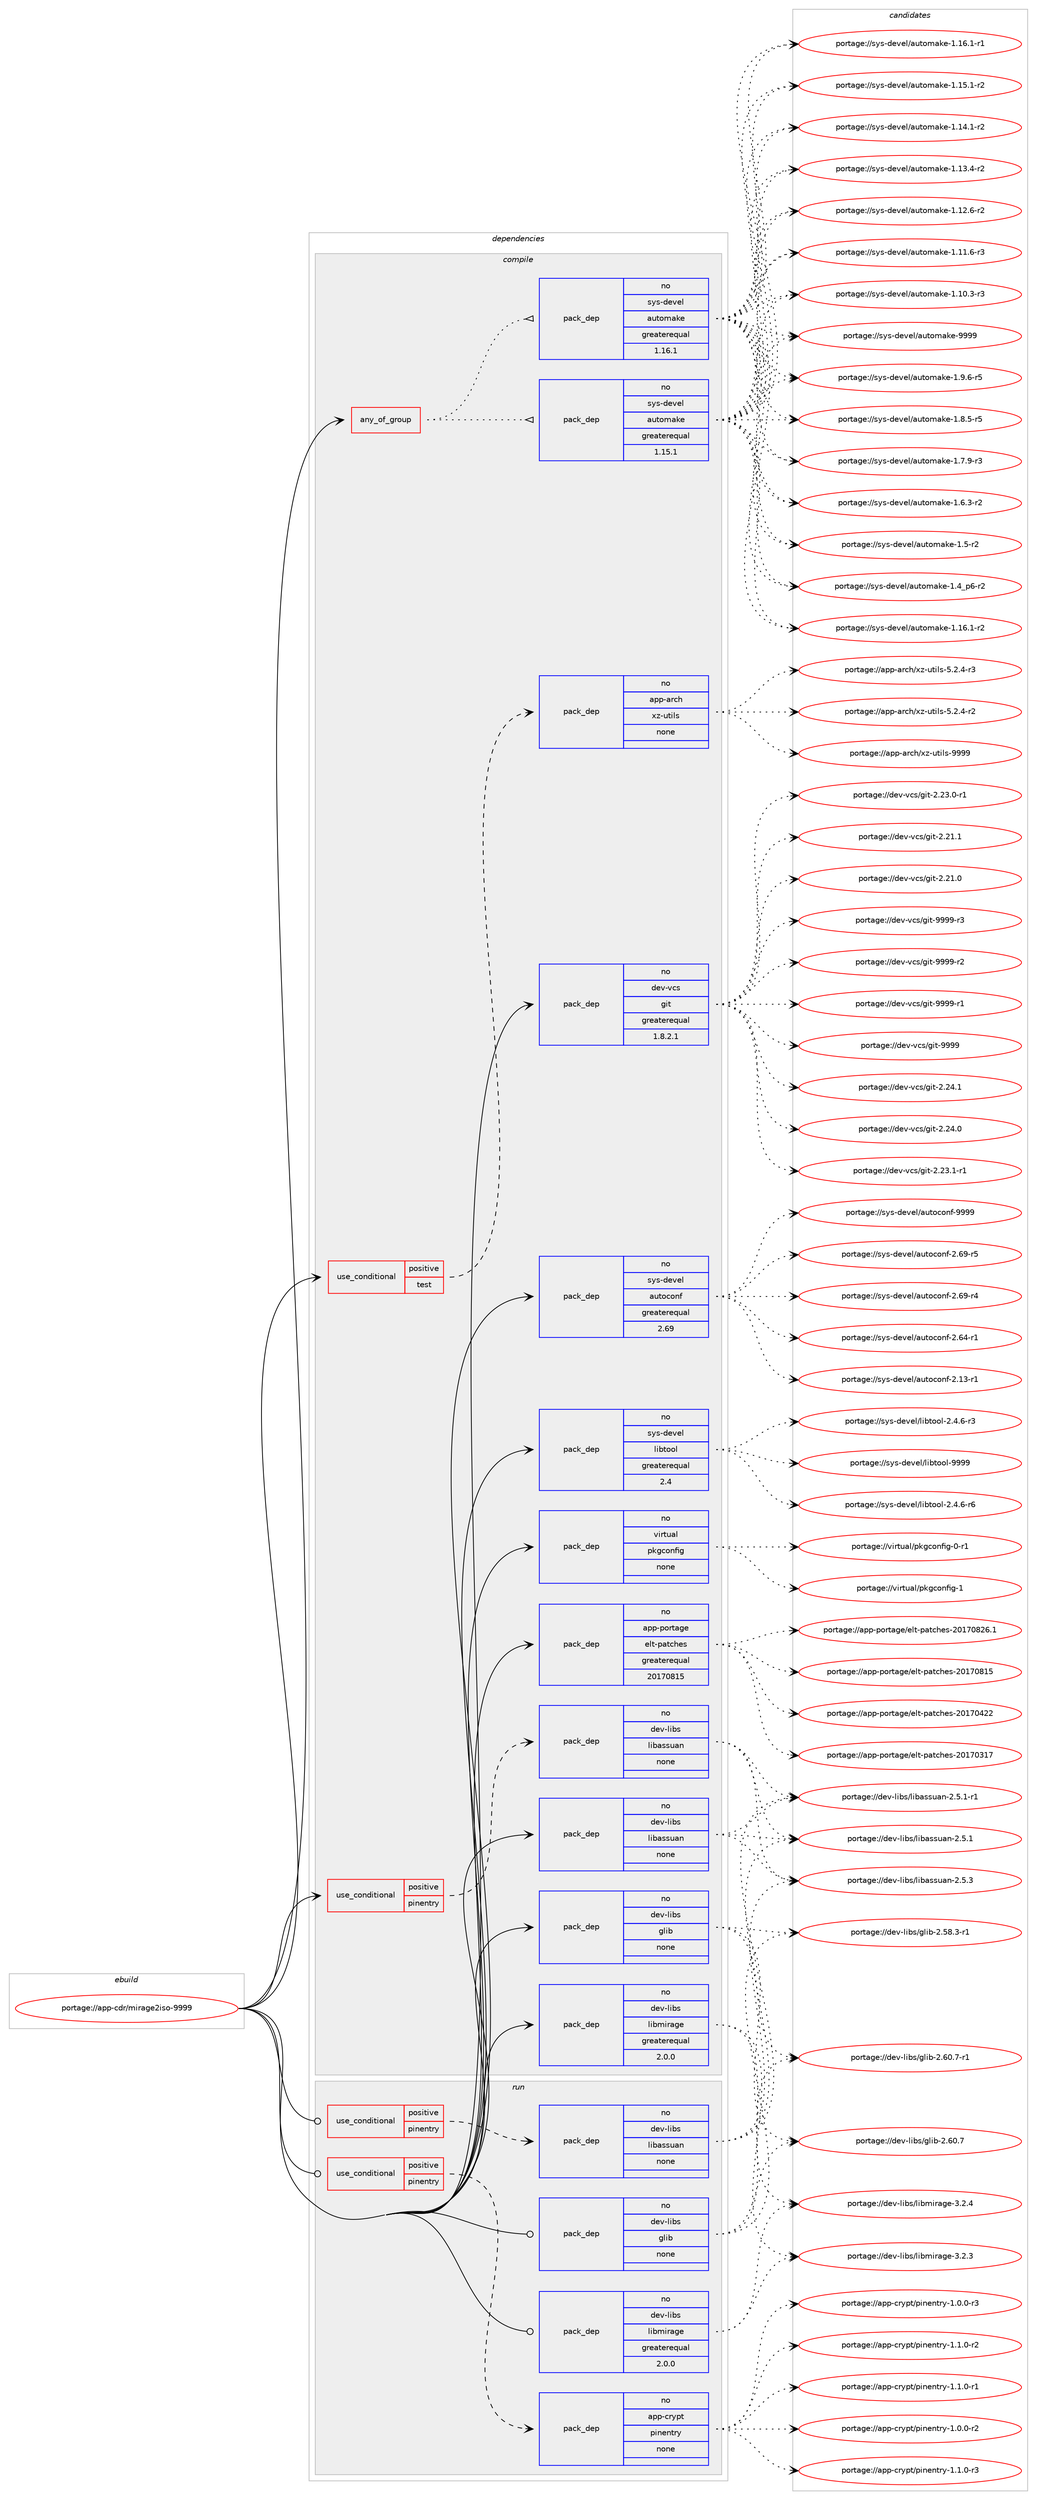 digraph prolog {

# *************
# Graph options
# *************

newrank=true;
concentrate=true;
compound=true;
graph [rankdir=LR,fontname=Helvetica,fontsize=10,ranksep=1.5];#, ranksep=2.5, nodesep=0.2];
edge  [arrowhead=vee];
node  [fontname=Helvetica,fontsize=10];

# **********
# The ebuild
# **********

subgraph cluster_leftcol {
color=gray;
rank=same;
label=<<i>ebuild</i>>;
id [label="portage://app-cdr/mirage2iso-9999", color=red, width=4, href="../app-cdr/mirage2iso-9999.svg"];
}

# ****************
# The dependencies
# ****************

subgraph cluster_midcol {
color=gray;
label=<<i>dependencies</i>>;
subgraph cluster_compile {
fillcolor="#eeeeee";
style=filled;
label=<<i>compile</i>>;
subgraph any8283 {
dependency644246 [label=<<TABLE BORDER="0" CELLBORDER="1" CELLSPACING="0" CELLPADDING="4"><TR><TD CELLPADDING="10">any_of_group</TD></TR></TABLE>>, shape=none, color=red];subgraph pack483906 {
dependency644247 [label=<<TABLE BORDER="0" CELLBORDER="1" CELLSPACING="0" CELLPADDING="4" WIDTH="220"><TR><TD ROWSPAN="6" CELLPADDING="30">pack_dep</TD></TR><TR><TD WIDTH="110">no</TD></TR><TR><TD>sys-devel</TD></TR><TR><TD>automake</TD></TR><TR><TD>greaterequal</TD></TR><TR><TD>1.16.1</TD></TR></TABLE>>, shape=none, color=blue];
}
dependency644246:e -> dependency644247:w [weight=20,style="dotted",arrowhead="oinv"];
subgraph pack483907 {
dependency644248 [label=<<TABLE BORDER="0" CELLBORDER="1" CELLSPACING="0" CELLPADDING="4" WIDTH="220"><TR><TD ROWSPAN="6" CELLPADDING="30">pack_dep</TD></TR><TR><TD WIDTH="110">no</TD></TR><TR><TD>sys-devel</TD></TR><TR><TD>automake</TD></TR><TR><TD>greaterequal</TD></TR><TR><TD>1.15.1</TD></TR></TABLE>>, shape=none, color=blue];
}
dependency644246:e -> dependency644248:w [weight=20,style="dotted",arrowhead="oinv"];
}
id:e -> dependency644246:w [weight=20,style="solid",arrowhead="vee"];
subgraph cond151764 {
dependency644249 [label=<<TABLE BORDER="0" CELLBORDER="1" CELLSPACING="0" CELLPADDING="4"><TR><TD ROWSPAN="3" CELLPADDING="10">use_conditional</TD></TR><TR><TD>positive</TD></TR><TR><TD>pinentry</TD></TR></TABLE>>, shape=none, color=red];
subgraph pack483908 {
dependency644250 [label=<<TABLE BORDER="0" CELLBORDER="1" CELLSPACING="0" CELLPADDING="4" WIDTH="220"><TR><TD ROWSPAN="6" CELLPADDING="30">pack_dep</TD></TR><TR><TD WIDTH="110">no</TD></TR><TR><TD>dev-libs</TD></TR><TR><TD>libassuan</TD></TR><TR><TD>none</TD></TR><TR><TD></TD></TR></TABLE>>, shape=none, color=blue];
}
dependency644249:e -> dependency644250:w [weight=20,style="dashed",arrowhead="vee"];
}
id:e -> dependency644249:w [weight=20,style="solid",arrowhead="vee"];
subgraph cond151765 {
dependency644251 [label=<<TABLE BORDER="0" CELLBORDER="1" CELLSPACING="0" CELLPADDING="4"><TR><TD ROWSPAN="3" CELLPADDING="10">use_conditional</TD></TR><TR><TD>positive</TD></TR><TR><TD>test</TD></TR></TABLE>>, shape=none, color=red];
subgraph pack483909 {
dependency644252 [label=<<TABLE BORDER="0" CELLBORDER="1" CELLSPACING="0" CELLPADDING="4" WIDTH="220"><TR><TD ROWSPAN="6" CELLPADDING="30">pack_dep</TD></TR><TR><TD WIDTH="110">no</TD></TR><TR><TD>app-arch</TD></TR><TR><TD>xz-utils</TD></TR><TR><TD>none</TD></TR><TR><TD></TD></TR></TABLE>>, shape=none, color=blue];
}
dependency644251:e -> dependency644252:w [weight=20,style="dashed",arrowhead="vee"];
}
id:e -> dependency644251:w [weight=20,style="solid",arrowhead="vee"];
subgraph pack483910 {
dependency644253 [label=<<TABLE BORDER="0" CELLBORDER="1" CELLSPACING="0" CELLPADDING="4" WIDTH="220"><TR><TD ROWSPAN="6" CELLPADDING="30">pack_dep</TD></TR><TR><TD WIDTH="110">no</TD></TR><TR><TD>app-portage</TD></TR><TR><TD>elt-patches</TD></TR><TR><TD>greaterequal</TD></TR><TR><TD>20170815</TD></TR></TABLE>>, shape=none, color=blue];
}
id:e -> dependency644253:w [weight=20,style="solid",arrowhead="vee"];
subgraph pack483911 {
dependency644254 [label=<<TABLE BORDER="0" CELLBORDER="1" CELLSPACING="0" CELLPADDING="4" WIDTH="220"><TR><TD ROWSPAN="6" CELLPADDING="30">pack_dep</TD></TR><TR><TD WIDTH="110">no</TD></TR><TR><TD>dev-libs</TD></TR><TR><TD>glib</TD></TR><TR><TD>none</TD></TR><TR><TD></TD></TR></TABLE>>, shape=none, color=blue];
}
id:e -> dependency644254:w [weight=20,style="solid",arrowhead="vee"];
subgraph pack483912 {
dependency644255 [label=<<TABLE BORDER="0" CELLBORDER="1" CELLSPACING="0" CELLPADDING="4" WIDTH="220"><TR><TD ROWSPAN="6" CELLPADDING="30">pack_dep</TD></TR><TR><TD WIDTH="110">no</TD></TR><TR><TD>dev-libs</TD></TR><TR><TD>libassuan</TD></TR><TR><TD>none</TD></TR><TR><TD></TD></TR></TABLE>>, shape=none, color=blue];
}
id:e -> dependency644255:w [weight=20,style="solid",arrowhead="vee"];
subgraph pack483913 {
dependency644256 [label=<<TABLE BORDER="0" CELLBORDER="1" CELLSPACING="0" CELLPADDING="4" WIDTH="220"><TR><TD ROWSPAN="6" CELLPADDING="30">pack_dep</TD></TR><TR><TD WIDTH="110">no</TD></TR><TR><TD>dev-libs</TD></TR><TR><TD>libmirage</TD></TR><TR><TD>greaterequal</TD></TR><TR><TD>2.0.0</TD></TR></TABLE>>, shape=none, color=blue];
}
id:e -> dependency644256:w [weight=20,style="solid",arrowhead="vee"];
subgraph pack483914 {
dependency644257 [label=<<TABLE BORDER="0" CELLBORDER="1" CELLSPACING="0" CELLPADDING="4" WIDTH="220"><TR><TD ROWSPAN="6" CELLPADDING="30">pack_dep</TD></TR><TR><TD WIDTH="110">no</TD></TR><TR><TD>dev-vcs</TD></TR><TR><TD>git</TD></TR><TR><TD>greaterequal</TD></TR><TR><TD>1.8.2.1</TD></TR></TABLE>>, shape=none, color=blue];
}
id:e -> dependency644257:w [weight=20,style="solid",arrowhead="vee"];
subgraph pack483915 {
dependency644258 [label=<<TABLE BORDER="0" CELLBORDER="1" CELLSPACING="0" CELLPADDING="4" WIDTH="220"><TR><TD ROWSPAN="6" CELLPADDING="30">pack_dep</TD></TR><TR><TD WIDTH="110">no</TD></TR><TR><TD>sys-devel</TD></TR><TR><TD>autoconf</TD></TR><TR><TD>greaterequal</TD></TR><TR><TD>2.69</TD></TR></TABLE>>, shape=none, color=blue];
}
id:e -> dependency644258:w [weight=20,style="solid",arrowhead="vee"];
subgraph pack483916 {
dependency644259 [label=<<TABLE BORDER="0" CELLBORDER="1" CELLSPACING="0" CELLPADDING="4" WIDTH="220"><TR><TD ROWSPAN="6" CELLPADDING="30">pack_dep</TD></TR><TR><TD WIDTH="110">no</TD></TR><TR><TD>sys-devel</TD></TR><TR><TD>libtool</TD></TR><TR><TD>greaterequal</TD></TR><TR><TD>2.4</TD></TR></TABLE>>, shape=none, color=blue];
}
id:e -> dependency644259:w [weight=20,style="solid",arrowhead="vee"];
subgraph pack483917 {
dependency644260 [label=<<TABLE BORDER="0" CELLBORDER="1" CELLSPACING="0" CELLPADDING="4" WIDTH="220"><TR><TD ROWSPAN="6" CELLPADDING="30">pack_dep</TD></TR><TR><TD WIDTH="110">no</TD></TR><TR><TD>virtual</TD></TR><TR><TD>pkgconfig</TD></TR><TR><TD>none</TD></TR><TR><TD></TD></TR></TABLE>>, shape=none, color=blue];
}
id:e -> dependency644260:w [weight=20,style="solid",arrowhead="vee"];
}
subgraph cluster_compileandrun {
fillcolor="#eeeeee";
style=filled;
label=<<i>compile and run</i>>;
}
subgraph cluster_run {
fillcolor="#eeeeee";
style=filled;
label=<<i>run</i>>;
subgraph cond151766 {
dependency644261 [label=<<TABLE BORDER="0" CELLBORDER="1" CELLSPACING="0" CELLPADDING="4"><TR><TD ROWSPAN="3" CELLPADDING="10">use_conditional</TD></TR><TR><TD>positive</TD></TR><TR><TD>pinentry</TD></TR></TABLE>>, shape=none, color=red];
subgraph pack483918 {
dependency644262 [label=<<TABLE BORDER="0" CELLBORDER="1" CELLSPACING="0" CELLPADDING="4" WIDTH="220"><TR><TD ROWSPAN="6" CELLPADDING="30">pack_dep</TD></TR><TR><TD WIDTH="110">no</TD></TR><TR><TD>app-crypt</TD></TR><TR><TD>pinentry</TD></TR><TR><TD>none</TD></TR><TR><TD></TD></TR></TABLE>>, shape=none, color=blue];
}
dependency644261:e -> dependency644262:w [weight=20,style="dashed",arrowhead="vee"];
}
id:e -> dependency644261:w [weight=20,style="solid",arrowhead="odot"];
subgraph cond151767 {
dependency644263 [label=<<TABLE BORDER="0" CELLBORDER="1" CELLSPACING="0" CELLPADDING="4"><TR><TD ROWSPAN="3" CELLPADDING="10">use_conditional</TD></TR><TR><TD>positive</TD></TR><TR><TD>pinentry</TD></TR></TABLE>>, shape=none, color=red];
subgraph pack483919 {
dependency644264 [label=<<TABLE BORDER="0" CELLBORDER="1" CELLSPACING="0" CELLPADDING="4" WIDTH="220"><TR><TD ROWSPAN="6" CELLPADDING="30">pack_dep</TD></TR><TR><TD WIDTH="110">no</TD></TR><TR><TD>dev-libs</TD></TR><TR><TD>libassuan</TD></TR><TR><TD>none</TD></TR><TR><TD></TD></TR></TABLE>>, shape=none, color=blue];
}
dependency644263:e -> dependency644264:w [weight=20,style="dashed",arrowhead="vee"];
}
id:e -> dependency644263:w [weight=20,style="solid",arrowhead="odot"];
subgraph pack483920 {
dependency644265 [label=<<TABLE BORDER="0" CELLBORDER="1" CELLSPACING="0" CELLPADDING="4" WIDTH="220"><TR><TD ROWSPAN="6" CELLPADDING="30">pack_dep</TD></TR><TR><TD WIDTH="110">no</TD></TR><TR><TD>dev-libs</TD></TR><TR><TD>glib</TD></TR><TR><TD>none</TD></TR><TR><TD></TD></TR></TABLE>>, shape=none, color=blue];
}
id:e -> dependency644265:w [weight=20,style="solid",arrowhead="odot"];
subgraph pack483921 {
dependency644266 [label=<<TABLE BORDER="0" CELLBORDER="1" CELLSPACING="0" CELLPADDING="4" WIDTH="220"><TR><TD ROWSPAN="6" CELLPADDING="30">pack_dep</TD></TR><TR><TD WIDTH="110">no</TD></TR><TR><TD>dev-libs</TD></TR><TR><TD>libmirage</TD></TR><TR><TD>greaterequal</TD></TR><TR><TD>2.0.0</TD></TR></TABLE>>, shape=none, color=blue];
}
id:e -> dependency644266:w [weight=20,style="solid",arrowhead="odot"];
}
}

# **************
# The candidates
# **************

subgraph cluster_choices {
rank=same;
color=gray;
label=<<i>candidates</i>>;

subgraph choice483906 {
color=black;
nodesep=1;
choice115121115451001011181011084797117116111109971071014557575757 [label="portage://sys-devel/automake-9999", color=red, width=4,href="../sys-devel/automake-9999.svg"];
choice115121115451001011181011084797117116111109971071014549465746544511453 [label="portage://sys-devel/automake-1.9.6-r5", color=red, width=4,href="../sys-devel/automake-1.9.6-r5.svg"];
choice115121115451001011181011084797117116111109971071014549465646534511453 [label="portage://sys-devel/automake-1.8.5-r5", color=red, width=4,href="../sys-devel/automake-1.8.5-r5.svg"];
choice115121115451001011181011084797117116111109971071014549465546574511451 [label="portage://sys-devel/automake-1.7.9-r3", color=red, width=4,href="../sys-devel/automake-1.7.9-r3.svg"];
choice115121115451001011181011084797117116111109971071014549465446514511450 [label="portage://sys-devel/automake-1.6.3-r2", color=red, width=4,href="../sys-devel/automake-1.6.3-r2.svg"];
choice11512111545100101118101108479711711611110997107101454946534511450 [label="portage://sys-devel/automake-1.5-r2", color=red, width=4,href="../sys-devel/automake-1.5-r2.svg"];
choice115121115451001011181011084797117116111109971071014549465295112544511450 [label="portage://sys-devel/automake-1.4_p6-r2", color=red, width=4,href="../sys-devel/automake-1.4_p6-r2.svg"];
choice11512111545100101118101108479711711611110997107101454946495446494511450 [label="portage://sys-devel/automake-1.16.1-r2", color=red, width=4,href="../sys-devel/automake-1.16.1-r2.svg"];
choice11512111545100101118101108479711711611110997107101454946495446494511449 [label="portage://sys-devel/automake-1.16.1-r1", color=red, width=4,href="../sys-devel/automake-1.16.1-r1.svg"];
choice11512111545100101118101108479711711611110997107101454946495346494511450 [label="portage://sys-devel/automake-1.15.1-r2", color=red, width=4,href="../sys-devel/automake-1.15.1-r2.svg"];
choice11512111545100101118101108479711711611110997107101454946495246494511450 [label="portage://sys-devel/automake-1.14.1-r2", color=red, width=4,href="../sys-devel/automake-1.14.1-r2.svg"];
choice11512111545100101118101108479711711611110997107101454946495146524511450 [label="portage://sys-devel/automake-1.13.4-r2", color=red, width=4,href="../sys-devel/automake-1.13.4-r2.svg"];
choice11512111545100101118101108479711711611110997107101454946495046544511450 [label="portage://sys-devel/automake-1.12.6-r2", color=red, width=4,href="../sys-devel/automake-1.12.6-r2.svg"];
choice11512111545100101118101108479711711611110997107101454946494946544511451 [label="portage://sys-devel/automake-1.11.6-r3", color=red, width=4,href="../sys-devel/automake-1.11.6-r3.svg"];
choice11512111545100101118101108479711711611110997107101454946494846514511451 [label="portage://sys-devel/automake-1.10.3-r3", color=red, width=4,href="../sys-devel/automake-1.10.3-r3.svg"];
dependency644247:e -> choice115121115451001011181011084797117116111109971071014557575757:w [style=dotted,weight="100"];
dependency644247:e -> choice115121115451001011181011084797117116111109971071014549465746544511453:w [style=dotted,weight="100"];
dependency644247:e -> choice115121115451001011181011084797117116111109971071014549465646534511453:w [style=dotted,weight="100"];
dependency644247:e -> choice115121115451001011181011084797117116111109971071014549465546574511451:w [style=dotted,weight="100"];
dependency644247:e -> choice115121115451001011181011084797117116111109971071014549465446514511450:w [style=dotted,weight="100"];
dependency644247:e -> choice11512111545100101118101108479711711611110997107101454946534511450:w [style=dotted,weight="100"];
dependency644247:e -> choice115121115451001011181011084797117116111109971071014549465295112544511450:w [style=dotted,weight="100"];
dependency644247:e -> choice11512111545100101118101108479711711611110997107101454946495446494511450:w [style=dotted,weight="100"];
dependency644247:e -> choice11512111545100101118101108479711711611110997107101454946495446494511449:w [style=dotted,weight="100"];
dependency644247:e -> choice11512111545100101118101108479711711611110997107101454946495346494511450:w [style=dotted,weight="100"];
dependency644247:e -> choice11512111545100101118101108479711711611110997107101454946495246494511450:w [style=dotted,weight="100"];
dependency644247:e -> choice11512111545100101118101108479711711611110997107101454946495146524511450:w [style=dotted,weight="100"];
dependency644247:e -> choice11512111545100101118101108479711711611110997107101454946495046544511450:w [style=dotted,weight="100"];
dependency644247:e -> choice11512111545100101118101108479711711611110997107101454946494946544511451:w [style=dotted,weight="100"];
dependency644247:e -> choice11512111545100101118101108479711711611110997107101454946494846514511451:w [style=dotted,weight="100"];
}
subgraph choice483907 {
color=black;
nodesep=1;
choice115121115451001011181011084797117116111109971071014557575757 [label="portage://sys-devel/automake-9999", color=red, width=4,href="../sys-devel/automake-9999.svg"];
choice115121115451001011181011084797117116111109971071014549465746544511453 [label="portage://sys-devel/automake-1.9.6-r5", color=red, width=4,href="../sys-devel/automake-1.9.6-r5.svg"];
choice115121115451001011181011084797117116111109971071014549465646534511453 [label="portage://sys-devel/automake-1.8.5-r5", color=red, width=4,href="../sys-devel/automake-1.8.5-r5.svg"];
choice115121115451001011181011084797117116111109971071014549465546574511451 [label="portage://sys-devel/automake-1.7.9-r3", color=red, width=4,href="../sys-devel/automake-1.7.9-r3.svg"];
choice115121115451001011181011084797117116111109971071014549465446514511450 [label="portage://sys-devel/automake-1.6.3-r2", color=red, width=4,href="../sys-devel/automake-1.6.3-r2.svg"];
choice11512111545100101118101108479711711611110997107101454946534511450 [label="portage://sys-devel/automake-1.5-r2", color=red, width=4,href="../sys-devel/automake-1.5-r2.svg"];
choice115121115451001011181011084797117116111109971071014549465295112544511450 [label="portage://sys-devel/automake-1.4_p6-r2", color=red, width=4,href="../sys-devel/automake-1.4_p6-r2.svg"];
choice11512111545100101118101108479711711611110997107101454946495446494511450 [label="portage://sys-devel/automake-1.16.1-r2", color=red, width=4,href="../sys-devel/automake-1.16.1-r2.svg"];
choice11512111545100101118101108479711711611110997107101454946495446494511449 [label="portage://sys-devel/automake-1.16.1-r1", color=red, width=4,href="../sys-devel/automake-1.16.1-r1.svg"];
choice11512111545100101118101108479711711611110997107101454946495346494511450 [label="portage://sys-devel/automake-1.15.1-r2", color=red, width=4,href="../sys-devel/automake-1.15.1-r2.svg"];
choice11512111545100101118101108479711711611110997107101454946495246494511450 [label="portage://sys-devel/automake-1.14.1-r2", color=red, width=4,href="../sys-devel/automake-1.14.1-r2.svg"];
choice11512111545100101118101108479711711611110997107101454946495146524511450 [label="portage://sys-devel/automake-1.13.4-r2", color=red, width=4,href="../sys-devel/automake-1.13.4-r2.svg"];
choice11512111545100101118101108479711711611110997107101454946495046544511450 [label="portage://sys-devel/automake-1.12.6-r2", color=red, width=4,href="../sys-devel/automake-1.12.6-r2.svg"];
choice11512111545100101118101108479711711611110997107101454946494946544511451 [label="portage://sys-devel/automake-1.11.6-r3", color=red, width=4,href="../sys-devel/automake-1.11.6-r3.svg"];
choice11512111545100101118101108479711711611110997107101454946494846514511451 [label="portage://sys-devel/automake-1.10.3-r3", color=red, width=4,href="../sys-devel/automake-1.10.3-r3.svg"];
dependency644248:e -> choice115121115451001011181011084797117116111109971071014557575757:w [style=dotted,weight="100"];
dependency644248:e -> choice115121115451001011181011084797117116111109971071014549465746544511453:w [style=dotted,weight="100"];
dependency644248:e -> choice115121115451001011181011084797117116111109971071014549465646534511453:w [style=dotted,weight="100"];
dependency644248:e -> choice115121115451001011181011084797117116111109971071014549465546574511451:w [style=dotted,weight="100"];
dependency644248:e -> choice115121115451001011181011084797117116111109971071014549465446514511450:w [style=dotted,weight="100"];
dependency644248:e -> choice11512111545100101118101108479711711611110997107101454946534511450:w [style=dotted,weight="100"];
dependency644248:e -> choice115121115451001011181011084797117116111109971071014549465295112544511450:w [style=dotted,weight="100"];
dependency644248:e -> choice11512111545100101118101108479711711611110997107101454946495446494511450:w [style=dotted,weight="100"];
dependency644248:e -> choice11512111545100101118101108479711711611110997107101454946495446494511449:w [style=dotted,weight="100"];
dependency644248:e -> choice11512111545100101118101108479711711611110997107101454946495346494511450:w [style=dotted,weight="100"];
dependency644248:e -> choice11512111545100101118101108479711711611110997107101454946495246494511450:w [style=dotted,weight="100"];
dependency644248:e -> choice11512111545100101118101108479711711611110997107101454946495146524511450:w [style=dotted,weight="100"];
dependency644248:e -> choice11512111545100101118101108479711711611110997107101454946495046544511450:w [style=dotted,weight="100"];
dependency644248:e -> choice11512111545100101118101108479711711611110997107101454946494946544511451:w [style=dotted,weight="100"];
dependency644248:e -> choice11512111545100101118101108479711711611110997107101454946494846514511451:w [style=dotted,weight="100"];
}
subgraph choice483908 {
color=black;
nodesep=1;
choice100101118451081059811547108105989711511511797110455046534651 [label="portage://dev-libs/libassuan-2.5.3", color=red, width=4,href="../dev-libs/libassuan-2.5.3.svg"];
choice1001011184510810598115471081059897115115117971104550465346494511449 [label="portage://dev-libs/libassuan-2.5.1-r1", color=red, width=4,href="../dev-libs/libassuan-2.5.1-r1.svg"];
choice100101118451081059811547108105989711511511797110455046534649 [label="portage://dev-libs/libassuan-2.5.1", color=red, width=4,href="../dev-libs/libassuan-2.5.1.svg"];
dependency644250:e -> choice100101118451081059811547108105989711511511797110455046534651:w [style=dotted,weight="100"];
dependency644250:e -> choice1001011184510810598115471081059897115115117971104550465346494511449:w [style=dotted,weight="100"];
dependency644250:e -> choice100101118451081059811547108105989711511511797110455046534649:w [style=dotted,weight="100"];
}
subgraph choice483909 {
color=black;
nodesep=1;
choice9711211245971149910447120122451171161051081154557575757 [label="portage://app-arch/xz-utils-9999", color=red, width=4,href="../app-arch/xz-utils-9999.svg"];
choice9711211245971149910447120122451171161051081154553465046524511451 [label="portage://app-arch/xz-utils-5.2.4-r3", color=red, width=4,href="../app-arch/xz-utils-5.2.4-r3.svg"];
choice9711211245971149910447120122451171161051081154553465046524511450 [label="portage://app-arch/xz-utils-5.2.4-r2", color=red, width=4,href="../app-arch/xz-utils-5.2.4-r2.svg"];
dependency644252:e -> choice9711211245971149910447120122451171161051081154557575757:w [style=dotted,weight="100"];
dependency644252:e -> choice9711211245971149910447120122451171161051081154553465046524511451:w [style=dotted,weight="100"];
dependency644252:e -> choice9711211245971149910447120122451171161051081154553465046524511450:w [style=dotted,weight="100"];
}
subgraph choice483910 {
color=black;
nodesep=1;
choice971121124511211111411697103101471011081164511297116991041011154550484955485650544649 [label="portage://app-portage/elt-patches-20170826.1", color=red, width=4,href="../app-portage/elt-patches-20170826.1.svg"];
choice97112112451121111141169710310147101108116451129711699104101115455048495548564953 [label="portage://app-portage/elt-patches-20170815", color=red, width=4,href="../app-portage/elt-patches-20170815.svg"];
choice97112112451121111141169710310147101108116451129711699104101115455048495548525050 [label="portage://app-portage/elt-patches-20170422", color=red, width=4,href="../app-portage/elt-patches-20170422.svg"];
choice97112112451121111141169710310147101108116451129711699104101115455048495548514955 [label="portage://app-portage/elt-patches-20170317", color=red, width=4,href="../app-portage/elt-patches-20170317.svg"];
dependency644253:e -> choice971121124511211111411697103101471011081164511297116991041011154550484955485650544649:w [style=dotted,weight="100"];
dependency644253:e -> choice97112112451121111141169710310147101108116451129711699104101115455048495548564953:w [style=dotted,weight="100"];
dependency644253:e -> choice97112112451121111141169710310147101108116451129711699104101115455048495548525050:w [style=dotted,weight="100"];
dependency644253:e -> choice97112112451121111141169710310147101108116451129711699104101115455048495548514955:w [style=dotted,weight="100"];
}
subgraph choice483911 {
color=black;
nodesep=1;
choice10010111845108105981154710310810598455046544846554511449 [label="portage://dev-libs/glib-2.60.7-r1", color=red, width=4,href="../dev-libs/glib-2.60.7-r1.svg"];
choice1001011184510810598115471031081059845504654484655 [label="portage://dev-libs/glib-2.60.7", color=red, width=4,href="../dev-libs/glib-2.60.7.svg"];
choice10010111845108105981154710310810598455046535646514511449 [label="portage://dev-libs/glib-2.58.3-r1", color=red, width=4,href="../dev-libs/glib-2.58.3-r1.svg"];
dependency644254:e -> choice10010111845108105981154710310810598455046544846554511449:w [style=dotted,weight="100"];
dependency644254:e -> choice1001011184510810598115471031081059845504654484655:w [style=dotted,weight="100"];
dependency644254:e -> choice10010111845108105981154710310810598455046535646514511449:w [style=dotted,weight="100"];
}
subgraph choice483912 {
color=black;
nodesep=1;
choice100101118451081059811547108105989711511511797110455046534651 [label="portage://dev-libs/libassuan-2.5.3", color=red, width=4,href="../dev-libs/libassuan-2.5.3.svg"];
choice1001011184510810598115471081059897115115117971104550465346494511449 [label="portage://dev-libs/libassuan-2.5.1-r1", color=red, width=4,href="../dev-libs/libassuan-2.5.1-r1.svg"];
choice100101118451081059811547108105989711511511797110455046534649 [label="portage://dev-libs/libassuan-2.5.1", color=red, width=4,href="../dev-libs/libassuan-2.5.1.svg"];
dependency644255:e -> choice100101118451081059811547108105989711511511797110455046534651:w [style=dotted,weight="100"];
dependency644255:e -> choice1001011184510810598115471081059897115115117971104550465346494511449:w [style=dotted,weight="100"];
dependency644255:e -> choice100101118451081059811547108105989711511511797110455046534649:w [style=dotted,weight="100"];
}
subgraph choice483913 {
color=black;
nodesep=1;
choice1001011184510810598115471081059810910511497103101455146504652 [label="portage://dev-libs/libmirage-3.2.4", color=red, width=4,href="../dev-libs/libmirage-3.2.4.svg"];
choice1001011184510810598115471081059810910511497103101455146504651 [label="portage://dev-libs/libmirage-3.2.3", color=red, width=4,href="../dev-libs/libmirage-3.2.3.svg"];
dependency644256:e -> choice1001011184510810598115471081059810910511497103101455146504652:w [style=dotted,weight="100"];
dependency644256:e -> choice1001011184510810598115471081059810910511497103101455146504651:w [style=dotted,weight="100"];
}
subgraph choice483914 {
color=black;
nodesep=1;
choice10010111845118991154710310511645575757574511451 [label="portage://dev-vcs/git-9999-r3", color=red, width=4,href="../dev-vcs/git-9999-r3.svg"];
choice10010111845118991154710310511645575757574511450 [label="portage://dev-vcs/git-9999-r2", color=red, width=4,href="../dev-vcs/git-9999-r2.svg"];
choice10010111845118991154710310511645575757574511449 [label="portage://dev-vcs/git-9999-r1", color=red, width=4,href="../dev-vcs/git-9999-r1.svg"];
choice1001011184511899115471031051164557575757 [label="portage://dev-vcs/git-9999", color=red, width=4,href="../dev-vcs/git-9999.svg"];
choice10010111845118991154710310511645504650524649 [label="portage://dev-vcs/git-2.24.1", color=red, width=4,href="../dev-vcs/git-2.24.1.svg"];
choice10010111845118991154710310511645504650524648 [label="portage://dev-vcs/git-2.24.0", color=red, width=4,href="../dev-vcs/git-2.24.0.svg"];
choice100101118451189911547103105116455046505146494511449 [label="portage://dev-vcs/git-2.23.1-r1", color=red, width=4,href="../dev-vcs/git-2.23.1-r1.svg"];
choice100101118451189911547103105116455046505146484511449 [label="portage://dev-vcs/git-2.23.0-r1", color=red, width=4,href="../dev-vcs/git-2.23.0-r1.svg"];
choice10010111845118991154710310511645504650494649 [label="portage://dev-vcs/git-2.21.1", color=red, width=4,href="../dev-vcs/git-2.21.1.svg"];
choice10010111845118991154710310511645504650494648 [label="portage://dev-vcs/git-2.21.0", color=red, width=4,href="../dev-vcs/git-2.21.0.svg"];
dependency644257:e -> choice10010111845118991154710310511645575757574511451:w [style=dotted,weight="100"];
dependency644257:e -> choice10010111845118991154710310511645575757574511450:w [style=dotted,weight="100"];
dependency644257:e -> choice10010111845118991154710310511645575757574511449:w [style=dotted,weight="100"];
dependency644257:e -> choice1001011184511899115471031051164557575757:w [style=dotted,weight="100"];
dependency644257:e -> choice10010111845118991154710310511645504650524649:w [style=dotted,weight="100"];
dependency644257:e -> choice10010111845118991154710310511645504650524648:w [style=dotted,weight="100"];
dependency644257:e -> choice100101118451189911547103105116455046505146494511449:w [style=dotted,weight="100"];
dependency644257:e -> choice100101118451189911547103105116455046505146484511449:w [style=dotted,weight="100"];
dependency644257:e -> choice10010111845118991154710310511645504650494649:w [style=dotted,weight="100"];
dependency644257:e -> choice10010111845118991154710310511645504650494648:w [style=dotted,weight="100"];
}
subgraph choice483915 {
color=black;
nodesep=1;
choice115121115451001011181011084797117116111991111101024557575757 [label="portage://sys-devel/autoconf-9999", color=red, width=4,href="../sys-devel/autoconf-9999.svg"];
choice1151211154510010111810110847971171161119911111010245504654574511453 [label="portage://sys-devel/autoconf-2.69-r5", color=red, width=4,href="../sys-devel/autoconf-2.69-r5.svg"];
choice1151211154510010111810110847971171161119911111010245504654574511452 [label="portage://sys-devel/autoconf-2.69-r4", color=red, width=4,href="../sys-devel/autoconf-2.69-r4.svg"];
choice1151211154510010111810110847971171161119911111010245504654524511449 [label="portage://sys-devel/autoconf-2.64-r1", color=red, width=4,href="../sys-devel/autoconf-2.64-r1.svg"];
choice1151211154510010111810110847971171161119911111010245504649514511449 [label="portage://sys-devel/autoconf-2.13-r1", color=red, width=4,href="../sys-devel/autoconf-2.13-r1.svg"];
dependency644258:e -> choice115121115451001011181011084797117116111991111101024557575757:w [style=dotted,weight="100"];
dependency644258:e -> choice1151211154510010111810110847971171161119911111010245504654574511453:w [style=dotted,weight="100"];
dependency644258:e -> choice1151211154510010111810110847971171161119911111010245504654574511452:w [style=dotted,weight="100"];
dependency644258:e -> choice1151211154510010111810110847971171161119911111010245504654524511449:w [style=dotted,weight="100"];
dependency644258:e -> choice1151211154510010111810110847971171161119911111010245504649514511449:w [style=dotted,weight="100"];
}
subgraph choice483916 {
color=black;
nodesep=1;
choice1151211154510010111810110847108105981161111111084557575757 [label="portage://sys-devel/libtool-9999", color=red, width=4,href="../sys-devel/libtool-9999.svg"];
choice1151211154510010111810110847108105981161111111084550465246544511454 [label="portage://sys-devel/libtool-2.4.6-r6", color=red, width=4,href="../sys-devel/libtool-2.4.6-r6.svg"];
choice1151211154510010111810110847108105981161111111084550465246544511451 [label="portage://sys-devel/libtool-2.4.6-r3", color=red, width=4,href="../sys-devel/libtool-2.4.6-r3.svg"];
dependency644259:e -> choice1151211154510010111810110847108105981161111111084557575757:w [style=dotted,weight="100"];
dependency644259:e -> choice1151211154510010111810110847108105981161111111084550465246544511454:w [style=dotted,weight="100"];
dependency644259:e -> choice1151211154510010111810110847108105981161111111084550465246544511451:w [style=dotted,weight="100"];
}
subgraph choice483917 {
color=black;
nodesep=1;
choice1181051141161179710847112107103991111101021051034549 [label="portage://virtual/pkgconfig-1", color=red, width=4,href="../virtual/pkgconfig-1.svg"];
choice11810511411611797108471121071039911111010210510345484511449 [label="portage://virtual/pkgconfig-0-r1", color=red, width=4,href="../virtual/pkgconfig-0-r1.svg"];
dependency644260:e -> choice1181051141161179710847112107103991111101021051034549:w [style=dotted,weight="100"];
dependency644260:e -> choice11810511411611797108471121071039911111010210510345484511449:w [style=dotted,weight="100"];
}
subgraph choice483918 {
color=black;
nodesep=1;
choice971121124599114121112116471121051101011101161141214549464946484511451 [label="portage://app-crypt/pinentry-1.1.0-r3", color=red, width=4,href="../app-crypt/pinentry-1.1.0-r3.svg"];
choice971121124599114121112116471121051101011101161141214549464946484511450 [label="portage://app-crypt/pinentry-1.1.0-r2", color=red, width=4,href="../app-crypt/pinentry-1.1.0-r2.svg"];
choice971121124599114121112116471121051101011101161141214549464946484511449 [label="portage://app-crypt/pinentry-1.1.0-r1", color=red, width=4,href="../app-crypt/pinentry-1.1.0-r1.svg"];
choice971121124599114121112116471121051101011101161141214549464846484511451 [label="portage://app-crypt/pinentry-1.0.0-r3", color=red, width=4,href="../app-crypt/pinentry-1.0.0-r3.svg"];
choice971121124599114121112116471121051101011101161141214549464846484511450 [label="portage://app-crypt/pinentry-1.0.0-r2", color=red, width=4,href="../app-crypt/pinentry-1.0.0-r2.svg"];
dependency644262:e -> choice971121124599114121112116471121051101011101161141214549464946484511451:w [style=dotted,weight="100"];
dependency644262:e -> choice971121124599114121112116471121051101011101161141214549464946484511450:w [style=dotted,weight="100"];
dependency644262:e -> choice971121124599114121112116471121051101011101161141214549464946484511449:w [style=dotted,weight="100"];
dependency644262:e -> choice971121124599114121112116471121051101011101161141214549464846484511451:w [style=dotted,weight="100"];
dependency644262:e -> choice971121124599114121112116471121051101011101161141214549464846484511450:w [style=dotted,weight="100"];
}
subgraph choice483919 {
color=black;
nodesep=1;
choice100101118451081059811547108105989711511511797110455046534651 [label="portage://dev-libs/libassuan-2.5.3", color=red, width=4,href="../dev-libs/libassuan-2.5.3.svg"];
choice1001011184510810598115471081059897115115117971104550465346494511449 [label="portage://dev-libs/libassuan-2.5.1-r1", color=red, width=4,href="../dev-libs/libassuan-2.5.1-r1.svg"];
choice100101118451081059811547108105989711511511797110455046534649 [label="portage://dev-libs/libassuan-2.5.1", color=red, width=4,href="../dev-libs/libassuan-2.5.1.svg"];
dependency644264:e -> choice100101118451081059811547108105989711511511797110455046534651:w [style=dotted,weight="100"];
dependency644264:e -> choice1001011184510810598115471081059897115115117971104550465346494511449:w [style=dotted,weight="100"];
dependency644264:e -> choice100101118451081059811547108105989711511511797110455046534649:w [style=dotted,weight="100"];
}
subgraph choice483920 {
color=black;
nodesep=1;
choice10010111845108105981154710310810598455046544846554511449 [label="portage://dev-libs/glib-2.60.7-r1", color=red, width=4,href="../dev-libs/glib-2.60.7-r1.svg"];
choice1001011184510810598115471031081059845504654484655 [label="portage://dev-libs/glib-2.60.7", color=red, width=4,href="../dev-libs/glib-2.60.7.svg"];
choice10010111845108105981154710310810598455046535646514511449 [label="portage://dev-libs/glib-2.58.3-r1", color=red, width=4,href="../dev-libs/glib-2.58.3-r1.svg"];
dependency644265:e -> choice10010111845108105981154710310810598455046544846554511449:w [style=dotted,weight="100"];
dependency644265:e -> choice1001011184510810598115471031081059845504654484655:w [style=dotted,weight="100"];
dependency644265:e -> choice10010111845108105981154710310810598455046535646514511449:w [style=dotted,weight="100"];
}
subgraph choice483921 {
color=black;
nodesep=1;
choice1001011184510810598115471081059810910511497103101455146504652 [label="portage://dev-libs/libmirage-3.2.4", color=red, width=4,href="../dev-libs/libmirage-3.2.4.svg"];
choice1001011184510810598115471081059810910511497103101455146504651 [label="portage://dev-libs/libmirage-3.2.3", color=red, width=4,href="../dev-libs/libmirage-3.2.3.svg"];
dependency644266:e -> choice1001011184510810598115471081059810910511497103101455146504652:w [style=dotted,weight="100"];
dependency644266:e -> choice1001011184510810598115471081059810910511497103101455146504651:w [style=dotted,weight="100"];
}
}

}
